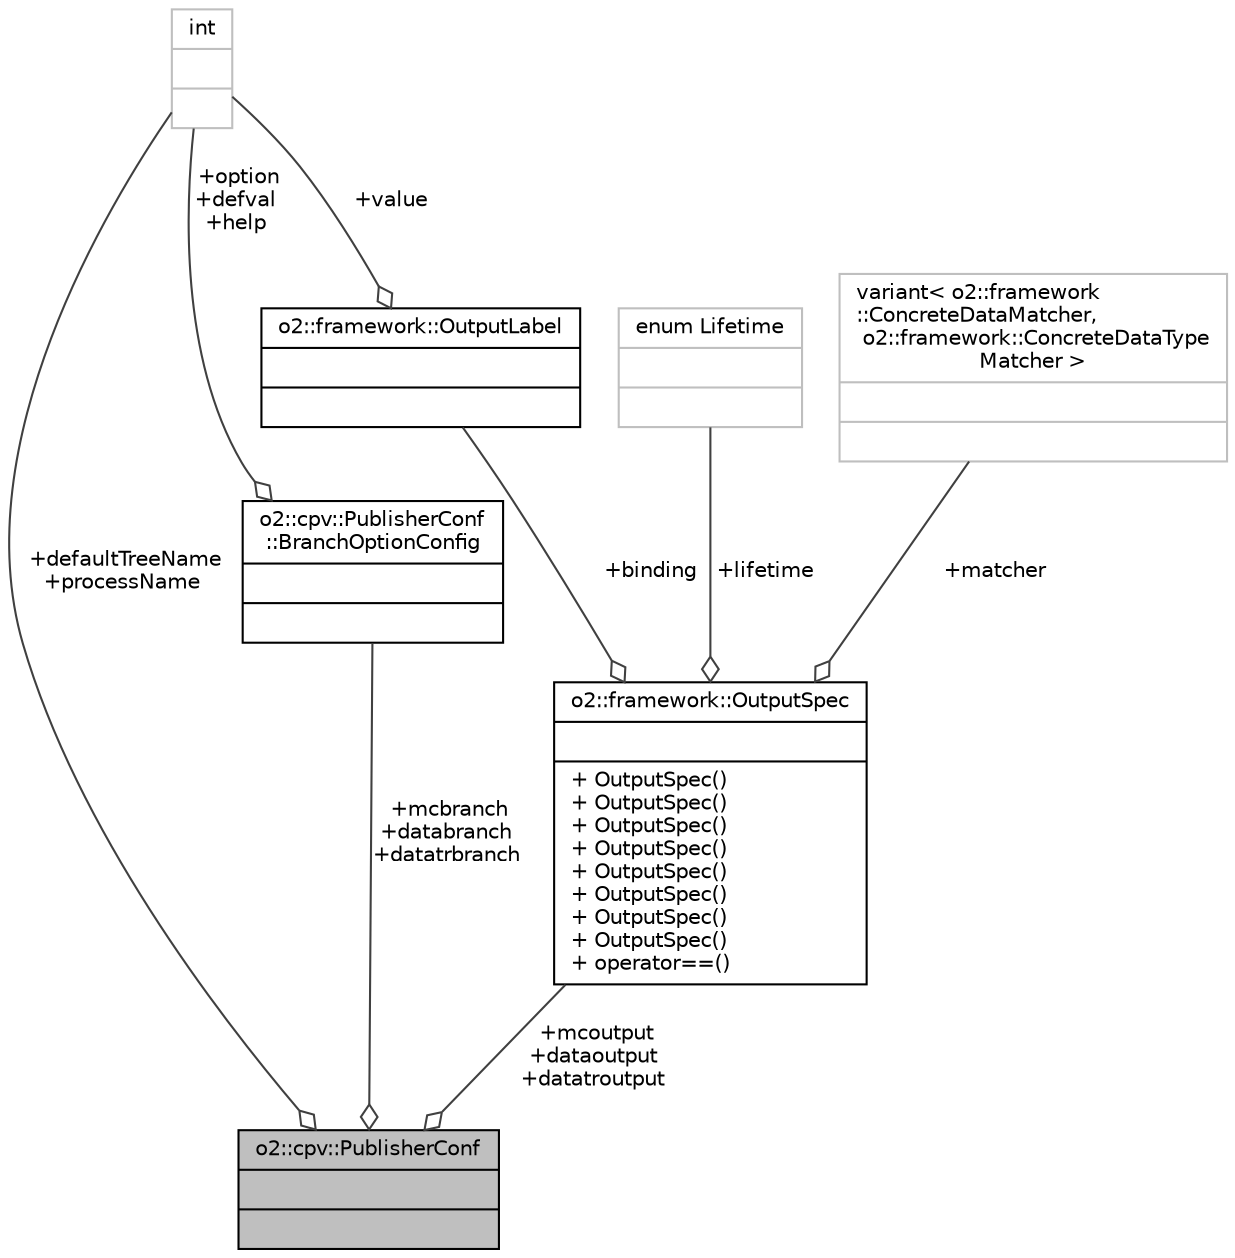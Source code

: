 digraph "o2::cpv::PublisherConf"
{
 // INTERACTIVE_SVG=YES
  bgcolor="transparent";
  edge [fontname="Helvetica",fontsize="10",labelfontname="Helvetica",labelfontsize="10"];
  node [fontname="Helvetica",fontsize="10",shape=record];
  Node1 [label="{o2::cpv::PublisherConf\n||}",height=0.2,width=0.4,color="black", fillcolor="grey75", style="filled", fontcolor="black"];
  Node2 -> Node1 [color="grey25",fontsize="10",style="solid",label=" +mcbranch\n+databranch\n+datatrbranch" ,arrowhead="odiamond",fontname="Helvetica"];
  Node2 [label="{o2::cpv::PublisherConf\l::BranchOptionConfig\n||}",height=0.2,width=0.4,color="black",URL="$df/d56/structo2_1_1cpv_1_1PublisherConf_1_1BranchOptionConfig.html"];
  Node3 -> Node2 [color="grey25",fontsize="10",style="solid",label=" +option\n+defval\n+help" ,arrowhead="odiamond",fontname="Helvetica"];
  Node3 [label="{int\n||}",height=0.2,width=0.4,color="grey75"];
  Node4 -> Node1 [color="grey25",fontsize="10",style="solid",label=" +mcoutput\n+dataoutput\n+datatroutput" ,arrowhead="odiamond",fontname="Helvetica"];
  Node4 [label="{o2::framework::OutputSpec\n||+ OutputSpec()\l+ OutputSpec()\l+ OutputSpec()\l+ OutputSpec()\l+ OutputSpec()\l+ OutputSpec()\l+ OutputSpec()\l+ OutputSpec()\l+ operator==()\l}",height=0.2,width=0.4,color="black",URL="$d8/dc3/structo2_1_1framework_1_1OutputSpec.html"];
  Node5 -> Node4 [color="grey25",fontsize="10",style="solid",label=" +lifetime" ,arrowhead="odiamond",fontname="Helvetica"];
  Node5 [label="{enum Lifetime\n||}",height=0.2,width=0.4,color="grey75"];
  Node6 -> Node4 [color="grey25",fontsize="10",style="solid",label=" +binding" ,arrowhead="odiamond",fontname="Helvetica"];
  Node6 [label="{o2::framework::OutputLabel\n||}",height=0.2,width=0.4,color="black",URL="$de/d1b/structo2_1_1framework_1_1OutputLabel.html"];
  Node3 -> Node6 [color="grey25",fontsize="10",style="solid",label=" +value" ,arrowhead="odiamond",fontname="Helvetica"];
  Node7 -> Node4 [color="grey25",fontsize="10",style="solid",label=" +matcher" ,arrowhead="odiamond",fontname="Helvetica"];
  Node7 [label="{variant\< o2::framework\l::ConcreteDataMatcher,\l o2::framework::ConcreteDataType\lMatcher \>\n||}",height=0.2,width=0.4,color="grey75"];
  Node3 -> Node1 [color="grey25",fontsize="10",style="solid",label=" +defaultTreeName\n+processName" ,arrowhead="odiamond",fontname="Helvetica"];
}
